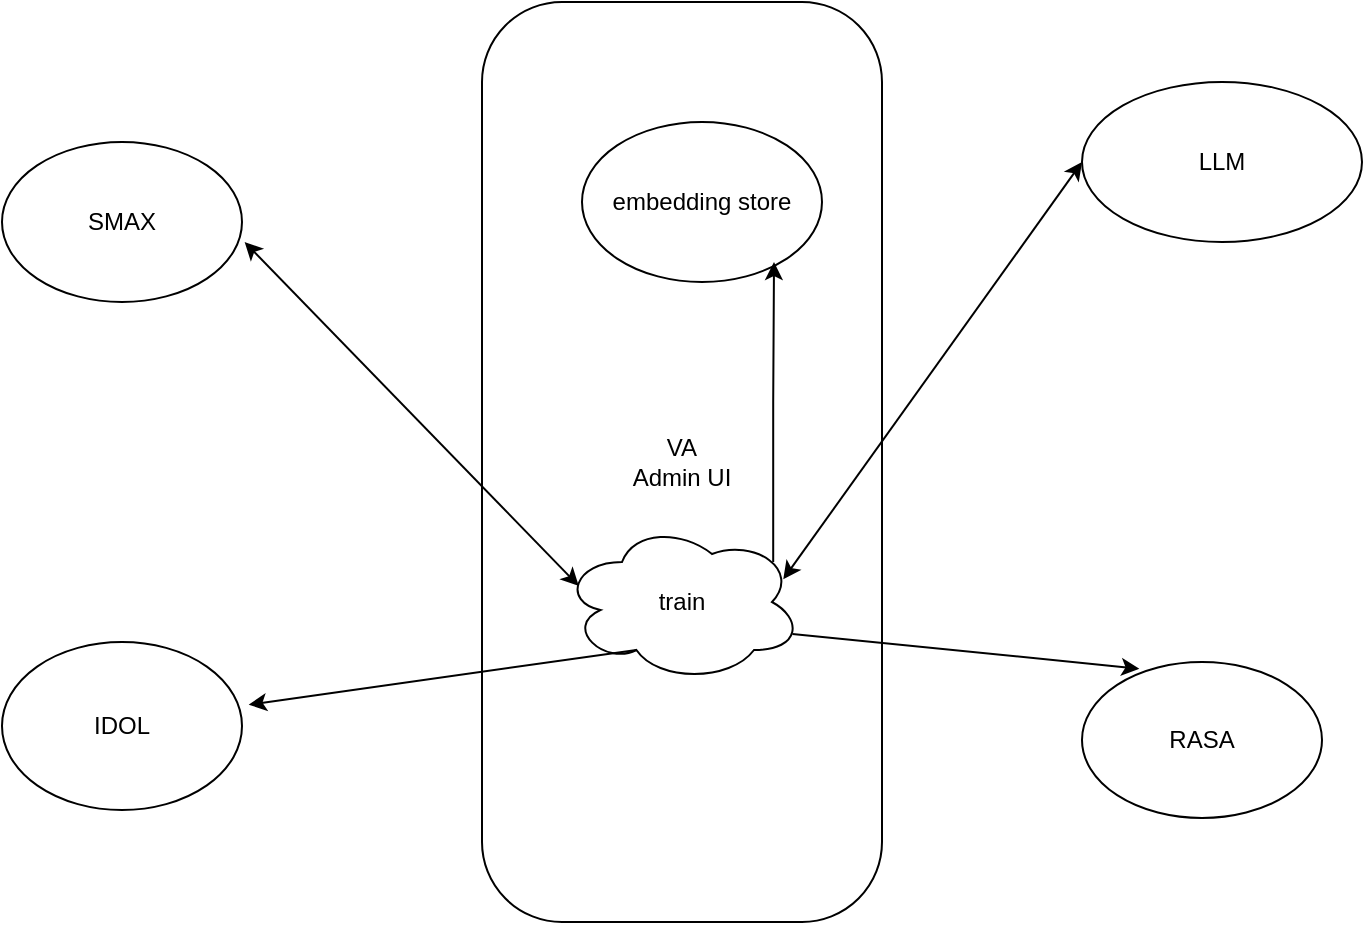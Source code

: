 <mxfile version="21.2.9" type="github">
  <diagram name="Page-1" id="sJ861mSqn82JB_ltYCCp">
    <mxGraphModel dx="2074" dy="1166" grid="1" gridSize="10" guides="1" tooltips="1" connect="1" arrows="1" fold="1" page="1" pageScale="1" pageWidth="850" pageHeight="1100" math="0" shadow="0">
      <root>
        <mxCell id="0" />
        <mxCell id="1" parent="0" />
        <mxCell id="GEupFHoaojtmLNyJHmCk-3" value="&lt;div style=&quot;&quot;&gt;&lt;span style=&quot;background-color: initial;&quot;&gt;VA&lt;/span&gt;&lt;/div&gt;&lt;div style=&quot;&quot;&gt;&lt;span style=&quot;background-color: initial;&quot;&gt;Admin UI&lt;/span&gt;&lt;/div&gt;" style="rounded=1;whiteSpace=wrap;html=1;imageVerticalAlign=top;flipV=1;arcSize=20;flipH=1;align=center;" vertex="1" parent="1">
          <mxGeometry x="330" y="90" width="200" height="460" as="geometry" />
        </mxCell>
        <mxCell id="GEupFHoaojtmLNyJHmCk-1" value="SMAX" style="ellipse;whiteSpace=wrap;html=1;" vertex="1" parent="1">
          <mxGeometry x="90" y="160" width="120" height="80" as="geometry" />
        </mxCell>
        <mxCell id="GEupFHoaojtmLNyJHmCk-2" value="embedding store" style="ellipse;whiteSpace=wrap;html=1;" vertex="1" parent="1">
          <mxGeometry x="380" y="150" width="120" height="80" as="geometry" />
        </mxCell>
        <mxCell id="GEupFHoaojtmLNyJHmCk-4" value="" style="endArrow=classic;startArrow=classic;html=1;rounded=0;exitX=1.011;exitY=0.625;exitDx=0;exitDy=0;exitPerimeter=0;entryX=0.07;entryY=0.4;entryDx=0;entryDy=0;entryPerimeter=0;" edge="1" parent="1" source="GEupFHoaojtmLNyJHmCk-1" target="GEupFHoaojtmLNyJHmCk-12">
          <mxGeometry width="50" height="50" relative="1" as="geometry">
            <mxPoint x="270" y="330" as="sourcePoint" />
            <mxPoint x="325" y="291" as="targetPoint" />
          </mxGeometry>
        </mxCell>
        <mxCell id="GEupFHoaojtmLNyJHmCk-5" value="IDOL" style="ellipse;whiteSpace=wrap;html=1;" vertex="1" parent="1">
          <mxGeometry x="90" y="410" width="120" height="84" as="geometry" />
        </mxCell>
        <mxCell id="GEupFHoaojtmLNyJHmCk-6" value="RASA" style="ellipse;whiteSpace=wrap;html=1;" vertex="1" parent="1">
          <mxGeometry x="630" y="420" width="120" height="78" as="geometry" />
        </mxCell>
        <mxCell id="GEupFHoaojtmLNyJHmCk-20" style="edgeStyle=orthogonalEdgeStyle;rounded=0;orthogonalLoop=1;jettySize=auto;html=1;exitX=0.88;exitY=0.25;exitDx=0;exitDy=0;exitPerimeter=0;entryX=0.8;entryY=0.875;entryDx=0;entryDy=0;entryPerimeter=0;" edge="1" parent="1" source="GEupFHoaojtmLNyJHmCk-12" target="GEupFHoaojtmLNyJHmCk-2">
          <mxGeometry relative="1" as="geometry" />
        </mxCell>
        <mxCell id="GEupFHoaojtmLNyJHmCk-12" value="train" style="ellipse;shape=cloud;whiteSpace=wrap;html=1;" vertex="1" parent="1">
          <mxGeometry x="370" y="350" width="120" height="80" as="geometry" />
        </mxCell>
        <mxCell id="GEupFHoaojtmLNyJHmCk-15" value="" style="endArrow=classic;html=1;rounded=0;exitX=0.31;exitY=0.8;exitDx=0;exitDy=0;exitPerimeter=0;entryX=1.028;entryY=0.373;entryDx=0;entryDy=0;entryPerimeter=0;" edge="1" parent="1" source="GEupFHoaojtmLNyJHmCk-12" target="GEupFHoaojtmLNyJHmCk-5">
          <mxGeometry width="50" height="50" relative="1" as="geometry">
            <mxPoint x="160" y="560" as="sourcePoint" />
            <mxPoint x="210" y="510" as="targetPoint" />
          </mxGeometry>
        </mxCell>
        <mxCell id="GEupFHoaojtmLNyJHmCk-16" value="" style="endArrow=classic;html=1;rounded=0;exitX=0.96;exitY=0.7;exitDx=0;exitDy=0;exitPerimeter=0;entryX=0.239;entryY=0.043;entryDx=0;entryDy=0;entryPerimeter=0;" edge="1" parent="1" source="GEupFHoaojtmLNyJHmCk-12" target="GEupFHoaojtmLNyJHmCk-6">
          <mxGeometry width="50" height="50" relative="1" as="geometry">
            <mxPoint x="680" y="270" as="sourcePoint" />
            <mxPoint x="730" y="220" as="targetPoint" />
          </mxGeometry>
        </mxCell>
        <mxCell id="GEupFHoaojtmLNyJHmCk-17" value="LLM" style="ellipse;whiteSpace=wrap;html=1;" vertex="1" parent="1">
          <mxGeometry x="630" y="130" width="140" height="80" as="geometry" />
        </mxCell>
        <mxCell id="GEupFHoaojtmLNyJHmCk-18" value="" style="endArrow=classic;startArrow=classic;html=1;rounded=0;exitX=0.922;exitY=0.358;exitDx=0;exitDy=0;exitPerimeter=0;entryX=0;entryY=0.5;entryDx=0;entryDy=0;" edge="1" parent="1" source="GEupFHoaojtmLNyJHmCk-12" target="GEupFHoaojtmLNyJHmCk-17">
          <mxGeometry width="50" height="50" relative="1" as="geometry">
            <mxPoint x="570" y="190" as="sourcePoint" />
            <mxPoint x="620" y="140" as="targetPoint" />
          </mxGeometry>
        </mxCell>
      </root>
    </mxGraphModel>
  </diagram>
</mxfile>

